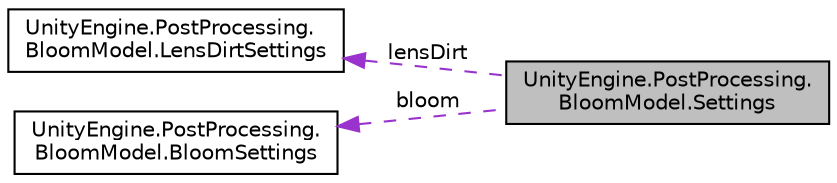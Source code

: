 digraph "UnityEngine.PostProcessing.BloomModel.Settings"
{
  edge [fontname="Helvetica",fontsize="10",labelfontname="Helvetica",labelfontsize="10"];
  node [fontname="Helvetica",fontsize="10",shape=record];
  rankdir="LR";
  Node1 [label="UnityEngine.PostProcessing.\lBloomModel.Settings",height=0.2,width=0.4,color="black", fillcolor="grey75", style="filled", fontcolor="black"];
  Node2 -> Node1 [dir="back",color="darkorchid3",fontsize="10",style="dashed",label=" lensDirt" ,fontname="Helvetica"];
  Node2 [label="UnityEngine.PostProcessing.\lBloomModel.LensDirtSettings",height=0.2,width=0.4,color="black", fillcolor="white", style="filled",URL="$struct_unity_engine_1_1_post_processing_1_1_bloom_model_1_1_lens_dirt_settings.html"];
  Node3 -> Node1 [dir="back",color="darkorchid3",fontsize="10",style="dashed",label=" bloom" ,fontname="Helvetica"];
  Node3 [label="UnityEngine.PostProcessing.\lBloomModel.BloomSettings",height=0.2,width=0.4,color="black", fillcolor="white", style="filled",URL="$struct_unity_engine_1_1_post_processing_1_1_bloom_model_1_1_bloom_settings.html"];
}
